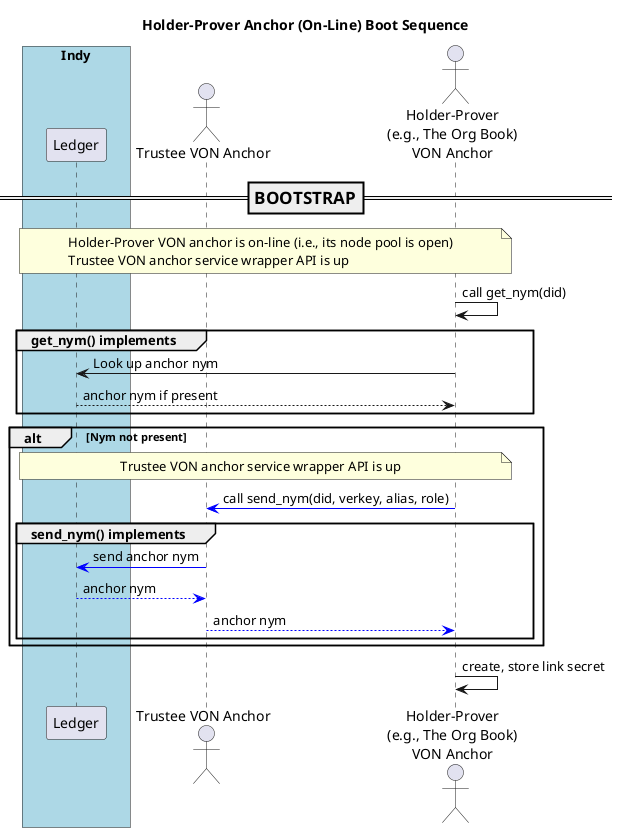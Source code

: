 @startuml
/'
Copyright 2017-2018 Government of Canada - Public Services and Procurement Canada - buyandsell.gc.ca

Licensed under the Apache License, Version 2.0 (the "License");
you may not use this file except in compliance with the License.
You may obtain a copy of the License at

http://www.apache.org/licenses/LICENSE-2.0

Unless required by applicable law or agreed to in writing, software
distributed under the License is distributed on an "AS IS" BASIS,
WITHOUT WARRANTIES OR CONDITIONS OF ANY KIND, either express or implied.
See the License for the specific language governing permissions and
limitations under the License.
'/

skinparam ParticipantPadding 20
skinparam BaloxPadding 20

title Holder-Prover Anchor (On-Line) Boot Sequence

box "Indy" #LightBlue
    participant "Ledger" as ledger
endbox
actor "Trustee VON Anchor" as tan
actor "Holder-Prover\n(e.g., The Org Book)\nVON Anchor" as oban

=== BOOTSTRAP ==
note over ledger, oban
    Holder-Prover VON anchor is on-line (i.e., its node pool is open)
    Trustee VON anchor service wrapper API is up
endnote

oban -> oban: call get_nym(did)
group get_nym() implements
    oban -> ledger: Look up anchor nym
    ledger --> oban: anchor nym if present
end

alt Nym not present
    note over ledger, oban
        Trustee VON anchor service wrapper API is up
    endnote

    oban -[#blue]> tan: call send_nym(did, verkey, alias, role)
    group send_nym() implements
        tan -[#blue]> ledger: send anchor nym
        ledger --[#blue]> tan: anchor nym
        tan --[#blue]> oban: anchor nym
    end
end

oban -> oban: create, store link secret

@enduml
